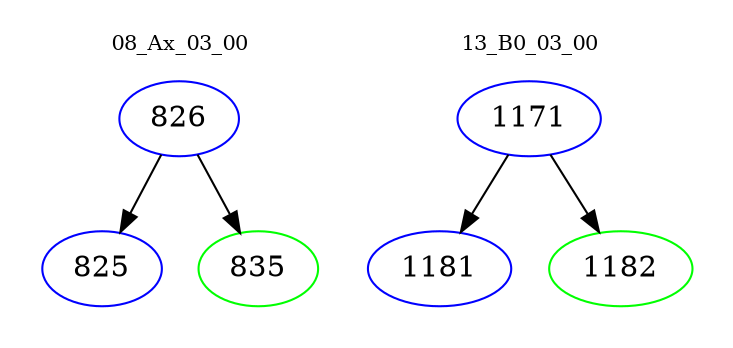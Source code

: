 digraph{
subgraph cluster_0 {
color = white
label = "08_Ax_03_00";
fontsize=10;
T0_826 [label="826", color="blue"]
T0_826 -> T0_825 [color="black"]
T0_825 [label="825", color="blue"]
T0_826 -> T0_835 [color="black"]
T0_835 [label="835", color="green"]
}
subgraph cluster_1 {
color = white
label = "13_B0_03_00";
fontsize=10;
T1_1171 [label="1171", color="blue"]
T1_1171 -> T1_1181 [color="black"]
T1_1181 [label="1181", color="blue"]
T1_1171 -> T1_1182 [color="black"]
T1_1182 [label="1182", color="green"]
}
}
